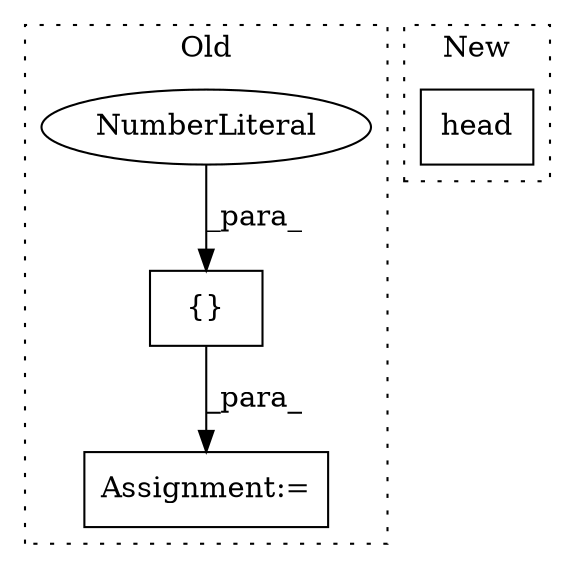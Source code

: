 digraph G {
subgraph cluster0 {
1 [label="{}" a="4" s="2854,2882" l="1,1" shape="box"];
3 [label="Assignment:=" a="7" s="2822" l="1" shape="box"];
4 [label="NumberLiteral" a="34" s="2860" l="2" shape="ellipse"];
label = "Old";
style="dotted";
}
subgraph cluster1 {
2 [label="head" a="32" s="2587" l="6" shape="box"];
label = "New";
style="dotted";
}
1 -> 3 [label="_para_"];
4 -> 1 [label="_para_"];
}